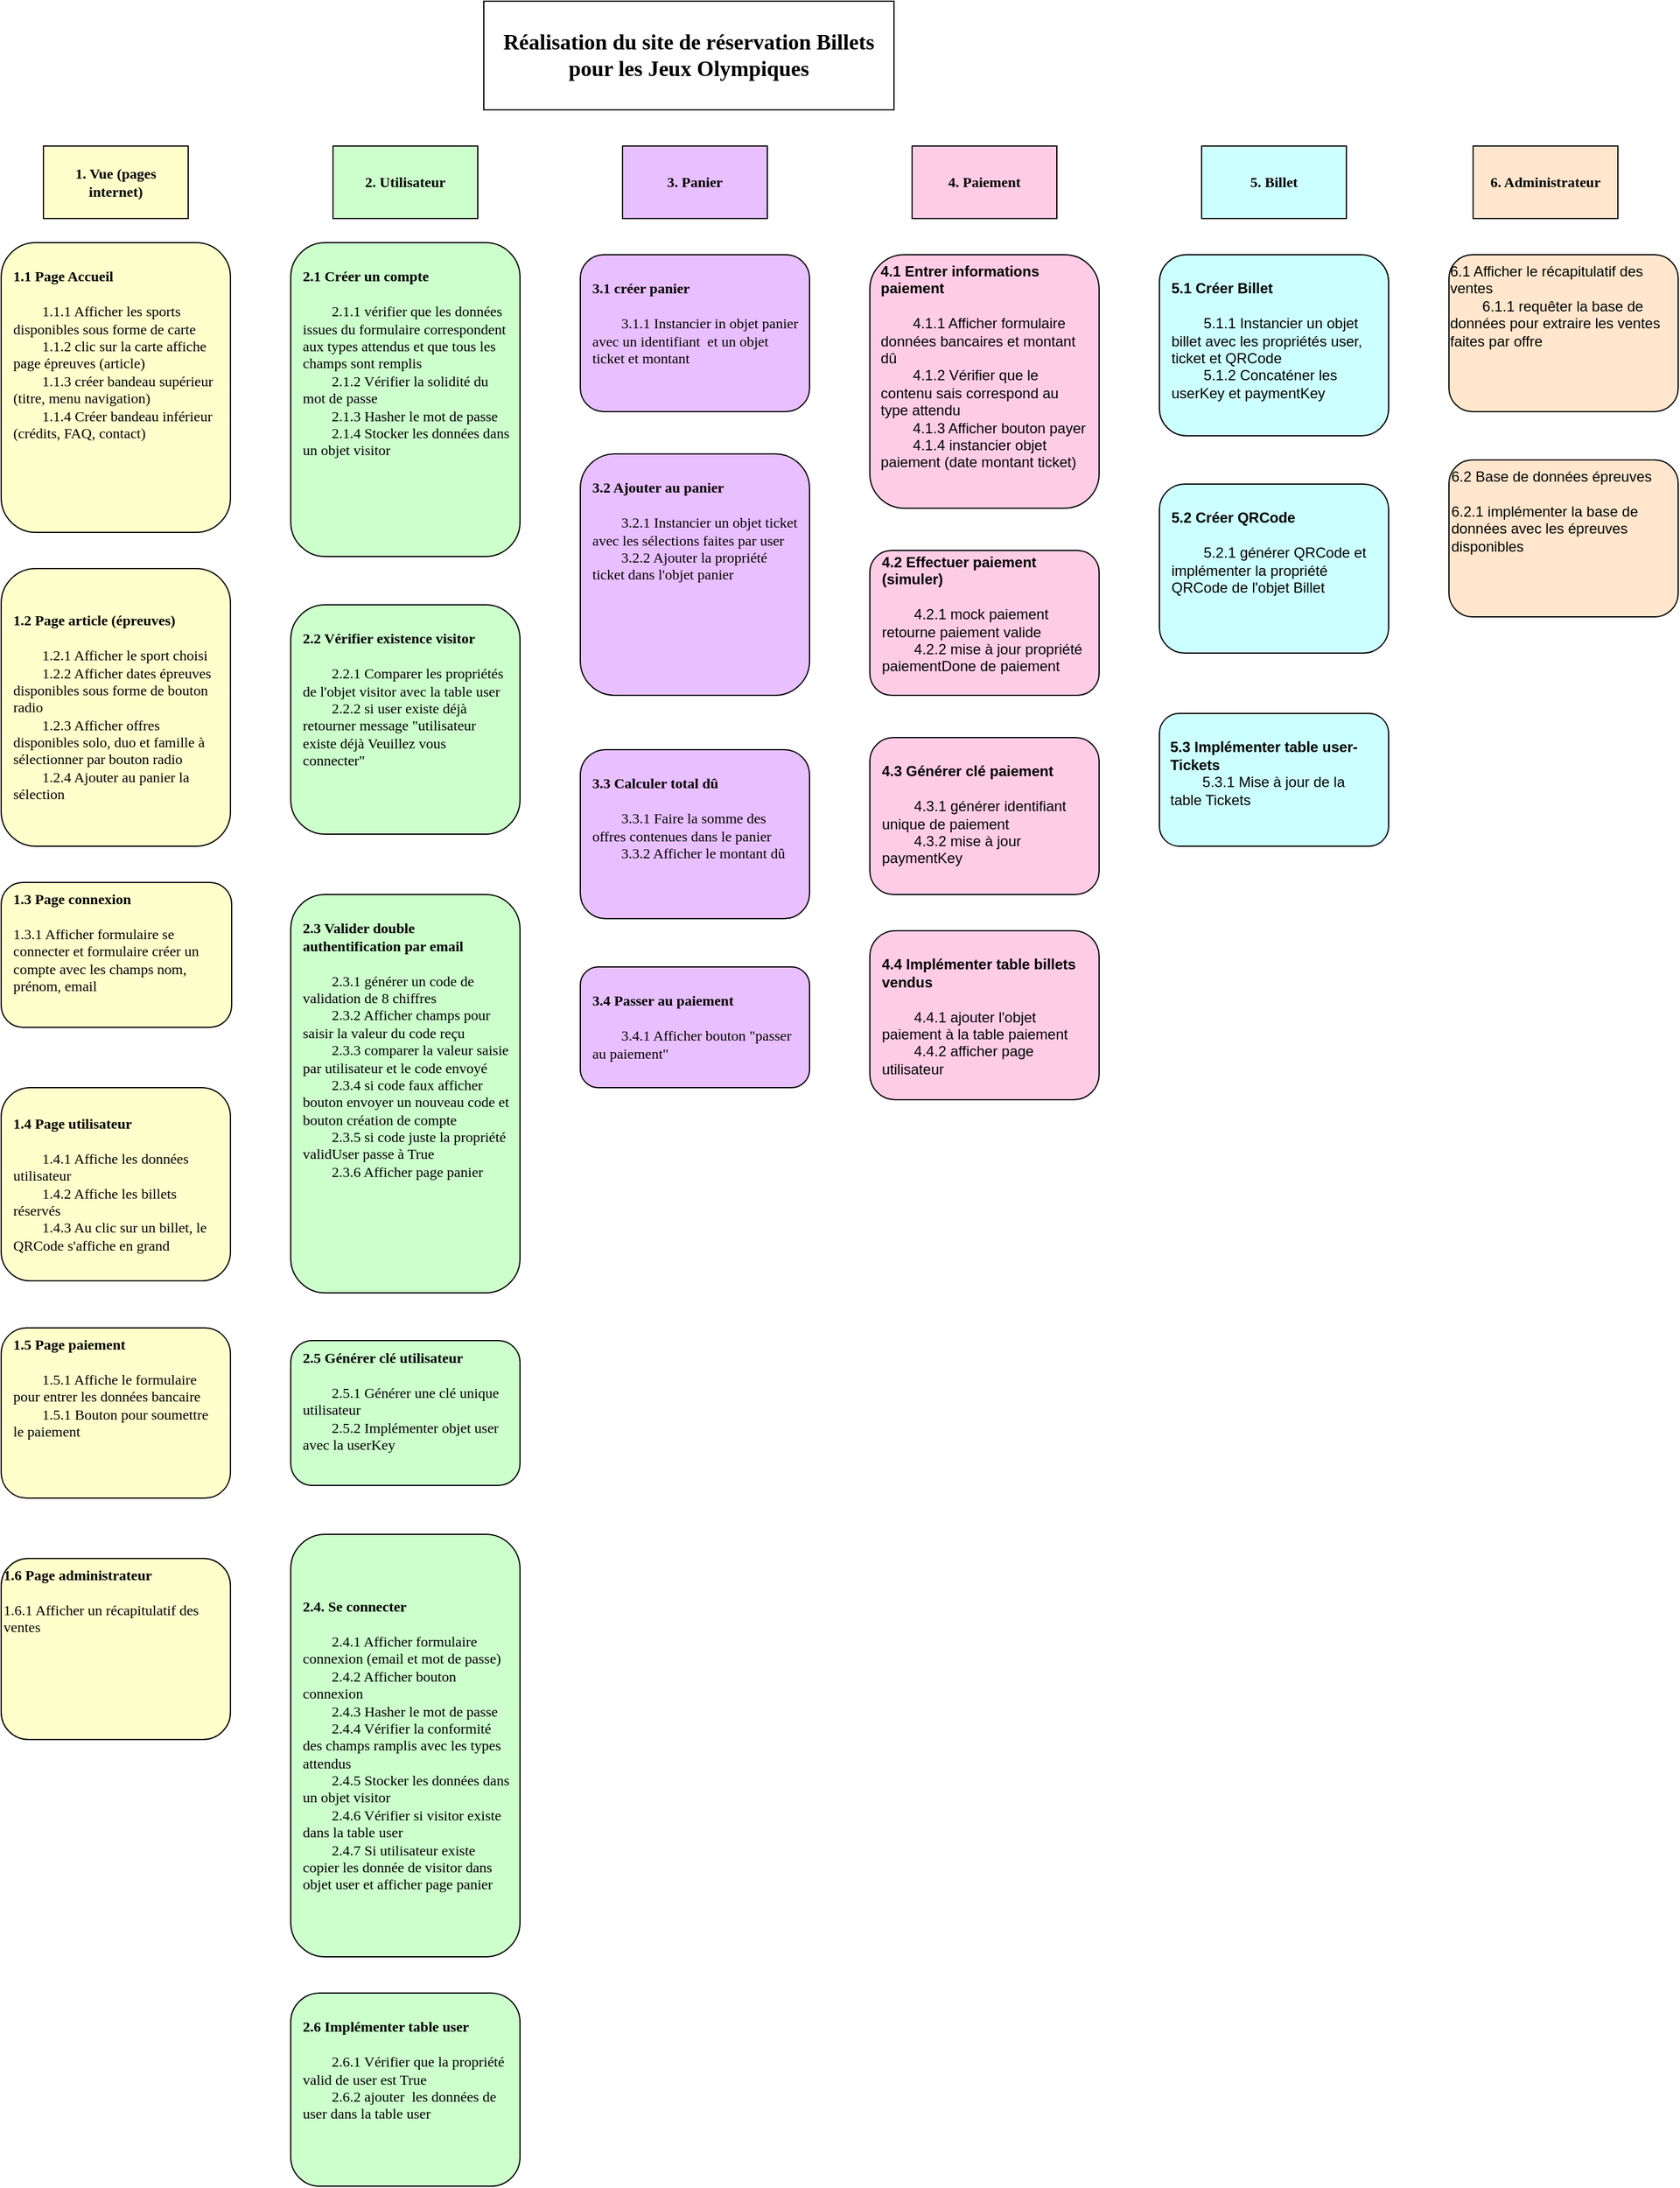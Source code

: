 <mxfile version="24.2.5" type="github">
  <diagram name="Page-1" id="QU1jY9Tkd8GwuoRYvhUv">
    <mxGraphModel dx="1912" dy="995" grid="1" gridSize="10" guides="1" tooltips="1" connect="1" arrows="1" fold="1" page="1" pageScale="1" pageWidth="827" pageHeight="1169" math="0" shadow="0">
      <root>
        <mxCell id="0" />
        <mxCell id="1" parent="0" />
        <mxCell id="j6DFhhQBlQ9trEZJzmF2-1" value="&lt;b&gt;&lt;font style=&quot;font-size: 18px;&quot;&gt;Réalisation du site de réservation Billets pour les Jeux Olympiques &lt;/font&gt;&lt;/b&gt;" style="rounded=0;whiteSpace=wrap;html=1;align=center;verticalAlign=middle;fontSize=14;fontFamily=Verdana;spacingLeft=8;spacingRight=8;" vertex="1" parent="1">
          <mxGeometry x="410" y="10" width="340" height="90" as="geometry" />
        </mxCell>
        <mxCell id="j6DFhhQBlQ9trEZJzmF2-2" value="&lt;b&gt;1. Vue (pages internet) &lt;/b&gt;" style="rounded=0;whiteSpace=wrap;html=1;align=center;fontFamily=Verdana;spacingLeft=8;spacingRight=8;fillColor=#FFFFCC;" vertex="1" parent="1">
          <mxGeometry x="45" y="130" width="120" height="60" as="geometry" />
        </mxCell>
        <mxCell id="j6DFhhQBlQ9trEZJzmF2-3" value="&lt;b&gt;2. Utilisateur &lt;/b&gt;" style="rounded=0;whiteSpace=wrap;html=1;align=center;fontFamily=Verdana;spacingLeft=8;spacingRight=8;fillColor=#CCFFCC;" vertex="1" parent="1">
          <mxGeometry x="285" y="130" width="120" height="60" as="geometry" />
        </mxCell>
        <mxCell id="j6DFhhQBlQ9trEZJzmF2-5" value="&lt;b&gt;3. Panier &lt;/b&gt;" style="rounded=0;whiteSpace=wrap;html=1;align=center;fontFamily=Verdana;spacingLeft=8;spacingRight=8;fillColor=#E8BFFF;" vertex="1" parent="1">
          <mxGeometry x="525" y="130" width="120" height="60" as="geometry" />
        </mxCell>
        <mxCell id="j6DFhhQBlQ9trEZJzmF2-6" value="&lt;b&gt;4. Paiement&lt;/b&gt;" style="rounded=0;whiteSpace=wrap;html=1;align=center;fontFamily=Verdana;spacingLeft=8;spacingRight=8;fillColor=#FFCCE6;" vertex="1" parent="1">
          <mxGeometry x="765" y="130" width="120" height="60" as="geometry" />
        </mxCell>
        <mxCell id="j6DFhhQBlQ9trEZJzmF2-7" value="&lt;b&gt;5. Billet&lt;/b&gt;" style="rounded=0;whiteSpace=wrap;html=1;align=center;fontFamily=Verdana;spacingLeft=8;spacingRight=8;fillColor=#CCFFFF;" vertex="1" parent="1">
          <mxGeometry x="1005" y="130" width="120" height="60" as="geometry" />
        </mxCell>
        <mxCell id="j6DFhhQBlQ9trEZJzmF2-8" value="&lt;div&gt;&lt;br&gt;&lt;/div&gt;&lt;div&gt;&lt;b&gt;1.1 Page Accueil&lt;/b&gt;&lt;/div&gt;&lt;div&gt;&amp;nbsp;&lt;br&gt;&lt;/div&gt;&lt;div&gt;&amp;nbsp;&lt;span style=&quot;white-space: pre;&quot;&gt;&#x9;&lt;/span&gt;1.1.1 Afficher les sports disponibles sous forme de carte &lt;br&gt;&lt;/div&gt;&lt;div&gt;&lt;span style=&quot;white-space: pre;&quot;&gt;&#x9;&lt;/span&gt;1.1.2 clic sur la carte affiche page épreuves (article)&lt;/div&gt;&lt;div&gt;&lt;span style=&quot;white-space: pre;&quot;&gt;&#x9;&lt;/span&gt;1.1.3 créer bandeau supérieur (titre, menu navigation)&lt;/div&gt;&lt;div&gt;&lt;span style=&quot;white-space: pre;&quot;&gt;&#x9;&lt;/span&gt;1.1.4 Créer bandeau inférieur (crédits, FAQ, contact)&lt;br&gt;&lt;/div&gt;" style="rounded=1;whiteSpace=wrap;html=1;align=left;fontFamily=Verdana;verticalAlign=top;spacingLeft=8;spacingRight=8;fillColor=#FFFFCC;" vertex="1" parent="1">
          <mxGeometry x="10" y="210" width="190" height="240" as="geometry" />
        </mxCell>
        <mxCell id="j6DFhhQBlQ9trEZJzmF2-9" value="&lt;div&gt;&lt;b&gt;1.2 Page article (épreuves)&lt;/b&gt;&lt;/div&gt;&lt;div&gt;&lt;br&gt;&lt;/div&gt;&lt;div&gt;&lt;span style=&quot;white-space: pre;&quot;&gt;&#x9;&lt;/span&gt;1.2.1 Afficher le sport choisi &lt;br&gt;&lt;/div&gt;&lt;div&gt;&lt;span style=&quot;white-space: pre;&quot;&gt;&#x9;&lt;/span&gt;1.2.2 Afficher dates épreuves disponibles sous forme de bouton radio&lt;/div&gt;&lt;div&gt;&lt;span style=&quot;white-space: pre;&quot;&gt;&#x9;&lt;/span&gt;1.2.3 Afficher offres disponibles solo, duo et famille à sélectionner par bouton radio&lt;/div&gt;&lt;div&gt;&lt;span style=&quot;white-space: pre;&quot;&gt;&#x9;&lt;/span&gt;1.2.4 Ajouter au panier la sélection&lt;br&gt;&lt;/div&gt;" style="rounded=1;whiteSpace=wrap;html=1;align=left;fontFamily=Verdana;spacingLeft=8;spacingRight=8;fillColor=#FFFFCC;" vertex="1" parent="1">
          <mxGeometry x="10" y="480" width="190" height="230" as="geometry" />
        </mxCell>
        <mxCell id="j6DFhhQBlQ9trEZJzmF2-10" value="&lt;div&gt;&lt;b&gt;1.3 Page connexion &lt;/b&gt;&lt;br&gt;&lt;/div&gt;&lt;div&gt;&lt;br&gt;&lt;/div&gt;&lt;div&gt;1.3.1 Afficher formulaire se connecter et formulaire créer un compte avec les champs nom, prénom, email&lt;br&gt;&lt;/div&gt;" style="rounded=1;whiteSpace=wrap;html=1;align=left;fontFamily=Verdana;spacingLeft=8;spacingRight=8;verticalAlign=top;fillColor=#FFFFCC;" vertex="1" parent="1">
          <mxGeometry x="10" y="740" width="191" height="120" as="geometry" />
        </mxCell>
        <mxCell id="j6DFhhQBlQ9trEZJzmF2-11" value="&lt;div&gt;&lt;b&gt;1.4 Page utilisateur &lt;/b&gt;&lt;br&gt;&lt;/div&gt;&lt;div&gt;&lt;br&gt;&lt;/div&gt;&lt;div&gt;&lt;span style=&quot;white-space: pre;&quot;&gt;&#x9;&lt;/span&gt;1.4.1 Affiche les données utilisateur&lt;/div&gt;&lt;div&gt;&lt;span style=&quot;white-space: pre;&quot;&gt;&#x9;&lt;/span&gt;1.4.2 Affiche les billets réservés&lt;/div&gt;&lt;div&gt;&lt;span style=&quot;white-space: pre;&quot;&gt;&#x9;&lt;/span&gt;1.4.3 Au clic sur un billet, le QRCode s&#39;affiche en grand &lt;br&gt;&lt;/div&gt;" style="rounded=1;whiteSpace=wrap;html=1;align=left;fontFamily=Verdana;spacingLeft=8;spacingRight=8;fillColor=#FFFFCC;" vertex="1" parent="1">
          <mxGeometry x="10" y="910" width="190" height="160" as="geometry" />
        </mxCell>
        <mxCell id="j6DFhhQBlQ9trEZJzmF2-12" value="&lt;div&gt;&lt;b&gt;1.5 Page paiement&lt;/b&gt;&lt;/div&gt;&lt;div&gt;&lt;br&gt;&lt;/div&gt;&lt;div&gt;&lt;span style=&quot;white-space: pre;&quot;&gt;&#x9;&lt;/span&gt;1.5.1 Affiche le formulaire pour entrer les données bancaire &lt;br&gt;&lt;/div&gt;&lt;div&gt;&lt;span style=&quot;white-space: pre;&quot;&gt;&#x9;&lt;/span&gt;1.5.1 Bouton pour soumettre le paiement&lt;br&gt;&lt;/div&gt;" style="rounded=1;whiteSpace=wrap;html=1;align=left;fontFamily=Verdana;spacingLeft=8;spacingRight=8;verticalAlign=top;fillColor=#FFFFCC;" vertex="1" parent="1">
          <mxGeometry x="10" y="1109" width="190" height="141" as="geometry" />
        </mxCell>
        <mxCell id="j6DFhhQBlQ9trEZJzmF2-13" value="&lt;div&gt;&lt;br&gt;&lt;/div&gt;&lt;div&gt;&lt;b&gt;2.1 Créer un compte&lt;/b&gt;&lt;/div&gt;&lt;div&gt;&lt;br&gt;&lt;/div&gt;&lt;div&gt;&lt;span style=&quot;white-space: pre;&quot;&gt;&#x9;&lt;/span&gt;2.1.1 vérifier que les données issues du formulaire correspondent aux types attendus et que tous les champs sont remplis&lt;br&gt;&lt;/div&gt;&lt;div&gt;&lt;span style=&quot;white-space: pre;&quot;&gt;&#x9;&lt;/span&gt;2.1.2 Vérifier la solidité du mot de passe &lt;br&gt;&lt;/div&gt;&lt;div&gt;&lt;span style=&quot;white-space: pre;&quot;&gt;&#x9;&lt;/span&gt;2.1.3 Hasher le mot de passe &lt;br&gt;&lt;/div&gt;&lt;div&gt;&lt;span style=&quot;white-space: pre;&quot;&gt;&#x9;&lt;/span&gt;2.1.4 Stocker les données dans un objet visitor&lt;/div&gt;&lt;div&gt;&amp;nbsp;&lt;br&gt; &lt;/div&gt;" style="rounded=1;html=1;align=left;fontFamily=Verdana;spacingLeft=8;spacingRight=8;verticalAlign=top;whiteSpace=wrap;fillColor=#CCFFCC;" vertex="1" parent="1">
          <mxGeometry x="250" y="210" width="190" height="260" as="geometry" />
        </mxCell>
        <mxCell id="j6DFhhQBlQ9trEZJzmF2-14" value="&lt;div&gt;&lt;br&gt;&lt;/div&gt;&lt;div&gt;&lt;b&gt;2.2 Vérifier existence visitor&lt;/b&gt;&lt;br&gt;&lt;/div&gt;&lt;div&gt;&lt;br&gt;&lt;/div&gt;&lt;div&gt;&lt;span style=&quot;white-space: pre;&quot;&gt;&#x9;&lt;/span&gt;2.2.1 Comparer les propriétés de l&#39;objet visitor avec la table user&lt;/div&gt;&lt;div&gt;&lt;span style=&quot;white-space: pre;&quot;&gt;&#x9;&lt;/span&gt;2.2.2 si user existe déjà retourner message &quot;utilisateur existe déjà Veuillez vous connecter&quot;&lt;/div&gt;&lt;div&gt;&lt;br&gt;&lt;/div&gt;&lt;div&gt;&lt;br&gt;&lt;/div&gt;" style="rounded=1;whiteSpace=wrap;html=1;align=left;fontFamily=Verdana;spacingLeft=8;spacingRight=8;verticalAlign=top;fillColor=#CCFFCC;" vertex="1" parent="1">
          <mxGeometry x="250" y="510" width="190" height="190" as="geometry" />
        </mxCell>
        <mxCell id="j6DFhhQBlQ9trEZJzmF2-15" value="&lt;div&gt;&lt;br&gt;&lt;/div&gt;&lt;div&gt;&lt;b&gt;2.3 Valider double authentification par email&lt;/b&gt;&lt;/div&gt;&lt;div&gt;&lt;br&gt;&lt;/div&gt;&lt;div&gt;&lt;span style=&quot;white-space: pre;&quot;&gt;&#x9;&lt;/span&gt;2.3.1 générer un code de validation de 8 chiffres &lt;br&gt;&lt;/div&gt;&lt;div&gt;&lt;span style=&quot;white-space: pre;&quot;&gt;&#x9;&lt;/span&gt;2.3.2 Afficher champs pour saisir la valeur du code reçu &lt;br&gt;&lt;/div&gt;&lt;div&gt;&lt;span style=&quot;white-space: pre;&quot;&gt;&#x9;&lt;/span&gt;2.3.3 comparer la valeur saisie par utilisateur et le code envoyé &lt;br&gt;&lt;/div&gt;&lt;div&gt;&lt;span style=&quot;white-space: pre;&quot;&gt;&#x9;&lt;/span&gt;2.3.4 si code faux afficher bouton envoyer un nouveau code et bouton création de compte&lt;/div&gt;&lt;div&gt;&lt;span style=&quot;white-space: pre;&quot;&gt;&#x9;&lt;/span&gt;2.3.5 si code juste la propriété validUser passe à True&lt;/div&gt;&lt;div&gt;&lt;span style=&quot;white-space: pre;&quot;&gt;&#x9;&lt;/span&gt;2.3.6 Afficher page panier &lt;br&gt;&lt;/div&gt;" style="rounded=1;whiteSpace=wrap;html=1;align=left;fontFamily=Verdana;spacingLeft=8;spacingRight=8;verticalAlign=top;fillColor=#CCFFCC;" vertex="1" parent="1">
          <mxGeometry x="250" y="750" width="190" height="330" as="geometry" />
        </mxCell>
        <mxCell id="j6DFhhQBlQ9trEZJzmF2-16" value="&lt;div&gt;&lt;b&gt;2.4. Se connecter &lt;/b&gt;&lt;br&gt;&lt;/div&gt;&lt;div&gt;&lt;span style=&quot;white-space: pre;&quot;&gt;&#x9;&lt;/span&gt;&lt;/div&gt;&lt;div&gt;&lt;span style=&quot;white-space: pre;&quot;&gt;&#x9;&lt;/span&gt;2.4.1 Afficher formulaire connexion (email et mot de passe)&lt;/div&gt;&lt;div&gt;&lt;span style=&quot;white-space: pre;&quot;&gt;&#x9;&lt;/span&gt;2.4.2 Afficher bouton connexion &lt;br&gt;&lt;/div&gt;&lt;div&gt;&lt;span style=&quot;white-space: pre;&quot;&gt;&#x9;&lt;/span&gt;2.4.3 Hasher le mot de passe&amp;nbsp;&lt;/div&gt;&lt;div&gt;&lt;span style=&quot;white-space: pre;&quot;&gt;&#x9;&lt;/span&gt;2.4.4 Vérifier la conformité des champs ramplis avec les types attendus&amp;nbsp;&lt;/div&gt;&lt;div&gt;&lt;span style=&quot;white-space: pre;&quot;&gt;&#x9;&lt;/span&gt;2.4.5 Stocker les données dans un objet visitor&amp;nbsp;&lt;/div&gt;&lt;div&gt;&lt;span style=&quot;white-space: pre;&quot;&gt;&#x9;&lt;/span&gt;2.4.6 Vérifier si visitor existe dans la table user&lt;/div&gt;&lt;div&gt;&lt;span style=&quot;white-space: pre;&quot;&gt;&#x9;&lt;/span&gt;2.4.7 Si utilisateur existe copier les donnée de visitor dans objet user et afficher page panier &amp;nbsp; &lt;br&gt;&lt;/div&gt;" style="rounded=1;whiteSpace=wrap;html=1;align=left;fontFamily=Verdana;spacingLeft=8;spacingRight=8;fillColor=#CCFFCC;" vertex="1" parent="1">
          <mxGeometry x="250" y="1280" width="190" height="350" as="geometry" />
        </mxCell>
        <mxCell id="j6DFhhQBlQ9trEZJzmF2-17" value="&lt;div&gt;&lt;b&gt;2.5 Générer clé utilisateur&lt;/b&gt;&lt;/div&gt;&lt;div&gt;&lt;br&gt;&lt;/div&gt;&lt;div&gt;&lt;span style=&quot;white-space: pre;&quot;&gt;&#x9;&lt;/span&gt;2.5.1 Générer une clé unique utilisateur&lt;/div&gt;&lt;div&gt;&lt;span style=&quot;white-space: pre;&quot;&gt;&#x9;&lt;/span&gt;2.5.2 Implémenter objet user avec la userKey&lt;br&gt; &lt;/div&gt;" style="rounded=1;whiteSpace=wrap;html=1;align=left;fontFamily=Verdana;spacingLeft=8;spacingRight=8;verticalAlign=top;fillColor=#CCFFCC;" vertex="1" parent="1">
          <mxGeometry x="250" y="1119.5" width="190" height="120" as="geometry" />
        </mxCell>
        <mxCell id="j6DFhhQBlQ9trEZJzmF2-18" value="&lt;div&gt;&lt;br&gt;&lt;/div&gt;&lt;div&gt;&lt;b&gt;2.6 Implémenter table user&lt;/b&gt;&lt;/div&gt;&lt;div&gt;&lt;br&gt;&lt;/div&gt;&lt;div&gt;&lt;span style=&quot;white-space: pre;&quot;&gt;&#x9;&lt;/span&gt;2.6.1 Vérifier que la propriété valid de user est True &lt;br&gt;&lt;/div&gt;&lt;div&gt;&lt;span style=&quot;white-space: pre;&quot;&gt;&#x9;&lt;/span&gt;2.6.2 ajouter&amp;nbsp; les données de user dans la table user &lt;br&gt;&lt;/div&gt;&lt;div&gt;&lt;br&gt;&lt;/div&gt;" style="rounded=1;whiteSpace=wrap;html=1;align=left;fontFamily=Verdana;spacingLeft=8;spacingRight=8;verticalAlign=top;fillColor=#CCFFCC;" vertex="1" parent="1">
          <mxGeometry x="250" y="1660" width="190" height="160" as="geometry" />
        </mxCell>
        <mxCell id="j6DFhhQBlQ9trEZJzmF2-19" value="&lt;div&gt;&lt;br&gt;&lt;/div&gt;&lt;div&gt;&lt;b&gt;3.1 créer panier&lt;/b&gt;&lt;/div&gt;&lt;div&gt;&lt;br&gt;&lt;/div&gt;&lt;div&gt;&lt;span style=&quot;white-space: pre;&quot;&gt;&#x9;&lt;/span&gt;3.1.1 Instancier in objet panier avec un identifiant&amp;nbsp; et un objet ticket et montant&lt;br&gt; &lt;/div&gt;" style="rounded=1;whiteSpace=wrap;html=1;align=left;fontFamily=Verdana;spacingLeft=8;spacingRight=8;verticalAlign=top;fillColor=#E8BFFF;" vertex="1" parent="1">
          <mxGeometry x="490" y="220" width="190" height="130" as="geometry" />
        </mxCell>
        <mxCell id="j6DFhhQBlQ9trEZJzmF2-20" value="&lt;div&gt;&lt;br&gt;&lt;/div&gt;&lt;div&gt;&lt;b&gt;3.2 Ajouter au panier&lt;/b&gt;&lt;/div&gt;&lt;div&gt;&lt;br&gt;&lt;/div&gt;&lt;div&gt;&lt;span style=&quot;white-space: pre;&quot;&gt;&#x9;&lt;/span&gt;3.2.1 Instancier un objet ticket avec les sélections faites par user&amp;nbsp;&lt;/div&gt;&lt;div&gt;&lt;span style=&quot;white-space: pre;&quot;&gt;&#x9;&lt;/span&gt;3.2.2 Ajouter la propriété ticket dans l&#39;objet panier &lt;br&gt; &lt;/div&gt;" style="rounded=1;whiteSpace=wrap;html=1;align=left;fontFamily=Verdana;spacingLeft=8;spacingRight=8;verticalAlign=top;fillColor=#E8BFFF;" vertex="1" parent="1">
          <mxGeometry x="490" y="385" width="190" height="200" as="geometry" />
        </mxCell>
        <mxCell id="j6DFhhQBlQ9trEZJzmF2-21" value="&lt;div&gt;&lt;br&gt;&lt;/div&gt;&lt;div&gt;&lt;b&gt;3.3 Calculer total dû&lt;/b&gt;&lt;/div&gt;&lt;div&gt;&lt;br&gt;&lt;/div&gt;&lt;div&gt;&lt;span style=&quot;white-space: pre;&quot;&gt;&#x9;&lt;/span&gt;3.3.1 Faire la somme des offres contenues dans le panier &lt;br&gt;&lt;/div&gt;&lt;div&gt;&lt;span style=&quot;white-space: pre;&quot;&gt;&#x9;&lt;/span&gt;3.3.2 Afficher le montant dû&lt;br&gt;&lt;/div&gt;" style="rounded=1;whiteSpace=wrap;html=1;align=left;fontFamily=Verdana;spacingLeft=8;spacingRight=8;verticalAlign=top;fillColor=#E8BFFF;" vertex="1" parent="1">
          <mxGeometry x="490" y="630" width="190" height="140" as="geometry" />
        </mxCell>
        <mxCell id="j6DFhhQBlQ9trEZJzmF2-22" value="&lt;div&gt;&lt;br&gt;&lt;/div&gt;&lt;div&gt;&lt;b&gt;3.4 Passer au paiement&lt;/b&gt;&lt;/div&gt;&lt;div&gt;&lt;br&gt;&lt;/div&gt;&lt;div&gt;&lt;span style=&quot;white-space: pre;&quot;&gt;&#x9;&lt;/span&gt;3.4.1 Afficher bouton &quot;passer au paiement&quot;&lt;br&gt;&lt;/div&gt;" style="rounded=1;whiteSpace=wrap;html=1;align=left;fontFamily=Verdana;spacingLeft=8;spacingRight=8;verticalAlign=top;fillColor=#E8BFFF;" vertex="1" parent="1">
          <mxGeometry x="490" y="810" width="190" height="100" as="geometry" />
        </mxCell>
        <mxCell id="j6DFhhQBlQ9trEZJzmF2-23" value="&lt;div align=&quot;left&quot;&gt;&lt;b&gt;4.1 Entrer informations paiement&lt;/b&gt;&lt;/div&gt;&lt;div align=&quot;left&quot;&gt;&lt;br&gt;&lt;/div&gt;&lt;div align=&quot;left&quot;&gt;&lt;span style=&quot;white-space: pre;&quot;&gt;&#x9;&lt;/span&gt;4.1.1 Afficher formulaire données bancaires et montant dû&lt;br&gt;&lt;/div&gt;&lt;div align=&quot;left&quot;&gt;&lt;span style=&quot;white-space: pre;&quot;&gt;&#x9;&lt;/span&gt;4.1.2 Vérifier que le contenu sais correspond au type attendu&lt;/div&gt;&lt;div align=&quot;left&quot;&gt;&lt;span style=&quot;white-space: pre;&quot;&gt;&#x9;&lt;/span&gt;4.1.3 Afficher bouton payer&lt;/div&gt;&lt;div align=&quot;left&quot;&gt;&lt;span style=&quot;white-space: pre;&quot;&gt;&#x9;&lt;/span&gt;4.1.4&amp;nbsp;&lt;span style=&quot;white-space: pre;&quot;&gt;&lt;/span&gt;instancier objet paiement (date montant ticket) &lt;/div&gt;" style="rounded=1;whiteSpace=wrap;html=1;spacingLeft=8;spacingRight=8;verticalAlign=top;fillColor=#FFCCE6;" vertex="1" parent="1">
          <mxGeometry x="730" y="220" width="190" height="210" as="geometry" />
        </mxCell>
        <mxCell id="j6DFhhQBlQ9trEZJzmF2-24" value="&lt;div&gt;&lt;b&gt;4.2 Effectuer paiement (simuler)&lt;/b&gt;&lt;/div&gt;&lt;div&gt;&lt;br&gt;&lt;/div&gt;&lt;div&gt;&lt;span style=&quot;white-space: pre;&quot;&gt;&#x9;&lt;/span&gt;4.2.1 mock paiement retourne paiement valide&lt;/div&gt;&lt;div&gt;&lt;span style=&quot;white-space: pre;&quot;&gt;&#x9;&lt;/span&gt;4.2.2 mise à jour propriété paiementDone de paiement &lt;br&gt;&lt;/div&gt;&lt;div&gt;&lt;span style=&quot;white-space: pre;&quot;&gt;&#x9;&lt;/span&gt;&lt;br&gt;&lt;/div&gt;" style="rounded=1;whiteSpace=wrap;html=1;align=left;spacingLeft=8;spacingRight=8;fillColor=#FFCCE6;" vertex="1" parent="1">
          <mxGeometry x="730" y="465" width="190" height="120" as="geometry" />
        </mxCell>
        <mxCell id="j6DFhhQBlQ9trEZJzmF2-25" value="&lt;div&gt;&lt;br&gt;&lt;/div&gt;&lt;div&gt;&lt;b&gt;4.3 Générer clé paiement&lt;/b&gt;&lt;/div&gt;&lt;div&gt;&lt;br&gt;&lt;/div&gt;&lt;div&gt;&lt;span style=&quot;white-space: pre;&quot;&gt;&#x9;&lt;/span&gt;4.3.1 générer identifiant unique de paiement&lt;/div&gt;&lt;div&gt;&lt;span style=&quot;white-space: pre;&quot;&gt;&#x9;&lt;/span&gt;4.3.2 mise à jour paymentKey&lt;br&gt;&lt;/div&gt;" style="rounded=1;whiteSpace=wrap;html=1;spacingLeft=8;spacingRight=8;verticalAlign=top;align=left;fillColor=#FFCCE6;" vertex="1" parent="1">
          <mxGeometry x="730" y="620" width="190" height="130" as="geometry" />
        </mxCell>
        <mxCell id="j6DFhhQBlQ9trEZJzmF2-26" value="&lt;div align=&quot;left&quot;&gt;&lt;br&gt;&lt;/div&gt;&lt;div align=&quot;left&quot;&gt;&lt;b&gt;4.4 Implémenter table billets vendus &lt;/b&gt;&lt;br&gt;&lt;/div&gt;&lt;div align=&quot;left&quot;&gt;&lt;br&gt;&lt;/div&gt;&lt;div align=&quot;left&quot;&gt;&lt;span style=&quot;white-space: pre;&quot;&gt;&#x9;&lt;/span&gt;4.4.1 ajouter l&#39;objet paiement à la table paiement&lt;/div&gt;&lt;div align=&quot;left&quot;&gt;&lt;span style=&quot;white-space: pre;&quot;&gt;&#x9;&lt;/span&gt;4.4.2 afficher page utilisateur&lt;br&gt;&lt;/div&gt;" style="rounded=1;whiteSpace=wrap;html=1;align=left;spacingLeft=8;spacingRight=8;verticalAlign=top;fillColor=#FFCCE6;" vertex="1" parent="1">
          <mxGeometry x="730" y="780" width="190" height="140" as="geometry" />
        </mxCell>
        <mxCell id="j6DFhhQBlQ9trEZJzmF2-27" value="&lt;div align=&quot;left&quot;&gt;&lt;br&gt;&lt;/div&gt;&lt;div align=&quot;left&quot;&gt;&lt;b&gt;5.1 Créer Billet&lt;/b&gt;&lt;/div&gt;&lt;div align=&quot;left&quot;&gt;&lt;br&gt;&lt;/div&gt;&lt;div align=&quot;left&quot;&gt;&lt;span style=&quot;white-space: pre;&quot;&gt;&#x9;&lt;/span&gt;5.1.1 Instancier un objet billet avec les propriétés user, ticket et QRCode &lt;br&gt;&lt;/div&gt;&lt;div align=&quot;left&quot;&gt;&lt;span style=&quot;white-space: pre;&quot;&gt;&#x9;&lt;/span&gt;5.1.2 Concaténer les userKey et paymentKey&lt;br&gt;&lt;/div&gt;" style="rounded=1;whiteSpace=wrap;html=1;align=left;spacingLeft=8;spacingRight=8;verticalAlign=top;fillColor=#CCFFFF;" vertex="1" parent="1">
          <mxGeometry x="970" y="220" width="190" height="150" as="geometry" />
        </mxCell>
        <mxCell id="j6DFhhQBlQ9trEZJzmF2-28" value="&lt;div&gt;&lt;br&gt;&lt;/div&gt;&lt;div&gt;&lt;b&gt;5.2 Créer QRCode&lt;/b&gt;&lt;/div&gt;&lt;div&gt;&lt;br&gt;&lt;/div&gt;&lt;div&gt;&lt;span style=&quot;white-space: pre;&quot;&gt;&#x9;&lt;/span&gt;5.2.1 générer QRCode et implémenter la propriété QRCode de l&#39;objet Billet&lt;br&gt;&lt;/div&gt;" style="rounded=1;whiteSpace=wrap;html=1;align=left;spacingLeft=8;spacingRight=8;verticalAlign=top;fillColor=#CCFFFF;" vertex="1" parent="1">
          <mxGeometry x="970" y="410" width="190" height="140" as="geometry" />
        </mxCell>
        <mxCell id="j6DFhhQBlQ9trEZJzmF2-29" value="&lt;div align=&quot;left&quot;&gt;&lt;br&gt;&lt;/div&gt;&lt;div align=&quot;left&quot;&gt;&lt;b&gt;5.3 Implémenter table user-Tickets&lt;/b&gt;&lt;/div&gt;&lt;div align=&quot;left&quot;&gt;&lt;span style=&quot;white-space: pre;&quot;&gt;&#x9;&lt;/span&gt;5.3.1 Mise à jour de la table Tickets&lt;br&gt;&lt;/div&gt;&lt;div align=&quot;left&quot;&gt;&lt;br&gt;&lt;/div&gt;" style="rounded=1;whiteSpace=wrap;html=1;spacingLeft=8;spacingRight=8;verticalAlign=top;fillColor=#CCFFFF;" vertex="1" parent="1">
          <mxGeometry x="970" y="600" width="190" height="110" as="geometry" />
        </mxCell>
        <mxCell id="j6DFhhQBlQ9trEZJzmF2-30" value="&lt;div&gt;&lt;b&gt;1.6 Page administrateur &lt;/b&gt;&lt;br&gt;&lt;/div&gt;&lt;div&gt;&lt;br&gt;&lt;/div&gt;&lt;div&gt;1.6.1 Afficher un récapitulatif des ventes &lt;br&gt;&lt;/div&gt;" style="rounded=1;whiteSpace=wrap;html=1;fillColor=#FFFFCC;verticalAlign=top;fontFamily=Verdana;align=left;" vertex="1" parent="1">
          <mxGeometry x="10" y="1300" width="190" height="150" as="geometry" />
        </mxCell>
        <mxCell id="j6DFhhQBlQ9trEZJzmF2-31" value="&lt;font face=&quot;Verdana&quot;&gt;&lt;b&gt;6. Administrateur &lt;/b&gt;&lt;/font&gt;" style="rounded=0;whiteSpace=wrap;html=1;fillColor=#FFE6CC;" vertex="1" parent="1">
          <mxGeometry x="1230" y="130" width="120" height="60" as="geometry" />
        </mxCell>
        <mxCell id="j6DFhhQBlQ9trEZJzmF2-32" value="&lt;div align=&quot;left&quot;&gt;6.1 Afficher le récapitulatif des ventes &lt;br&gt;&lt;/div&gt;&lt;div align=&quot;left&quot;&gt;&lt;span style=&quot;white-space: pre;&quot;&gt;&#x9;&lt;/span&gt;6.1.1 requêter la base de données pour extraire les ventes faites par offre &lt;br&gt;&lt;/div&gt;" style="rounded=1;whiteSpace=wrap;html=1;fillColor=#FFE6CC;verticalAlign=top;" vertex="1" parent="1">
          <mxGeometry x="1210" y="220" width="190" height="130" as="geometry" />
        </mxCell>
        <mxCell id="j6DFhhQBlQ9trEZJzmF2-33" value="&lt;div&gt;6.2 Base de données épreuves &lt;br&gt;&lt;/div&gt;&lt;div&gt;&lt;br&gt;&lt;/div&gt;&lt;div&gt;6.2.1 implémenter la base de données avec les épreuves disponibles &lt;br&gt;&lt;/div&gt;" style="rounded=1;whiteSpace=wrap;html=1;verticalAlign=top;align=left;fillColor=#FFE6CC;" vertex="1" parent="1">
          <mxGeometry x="1210" y="390" width="190" height="130" as="geometry" />
        </mxCell>
      </root>
    </mxGraphModel>
  </diagram>
</mxfile>
